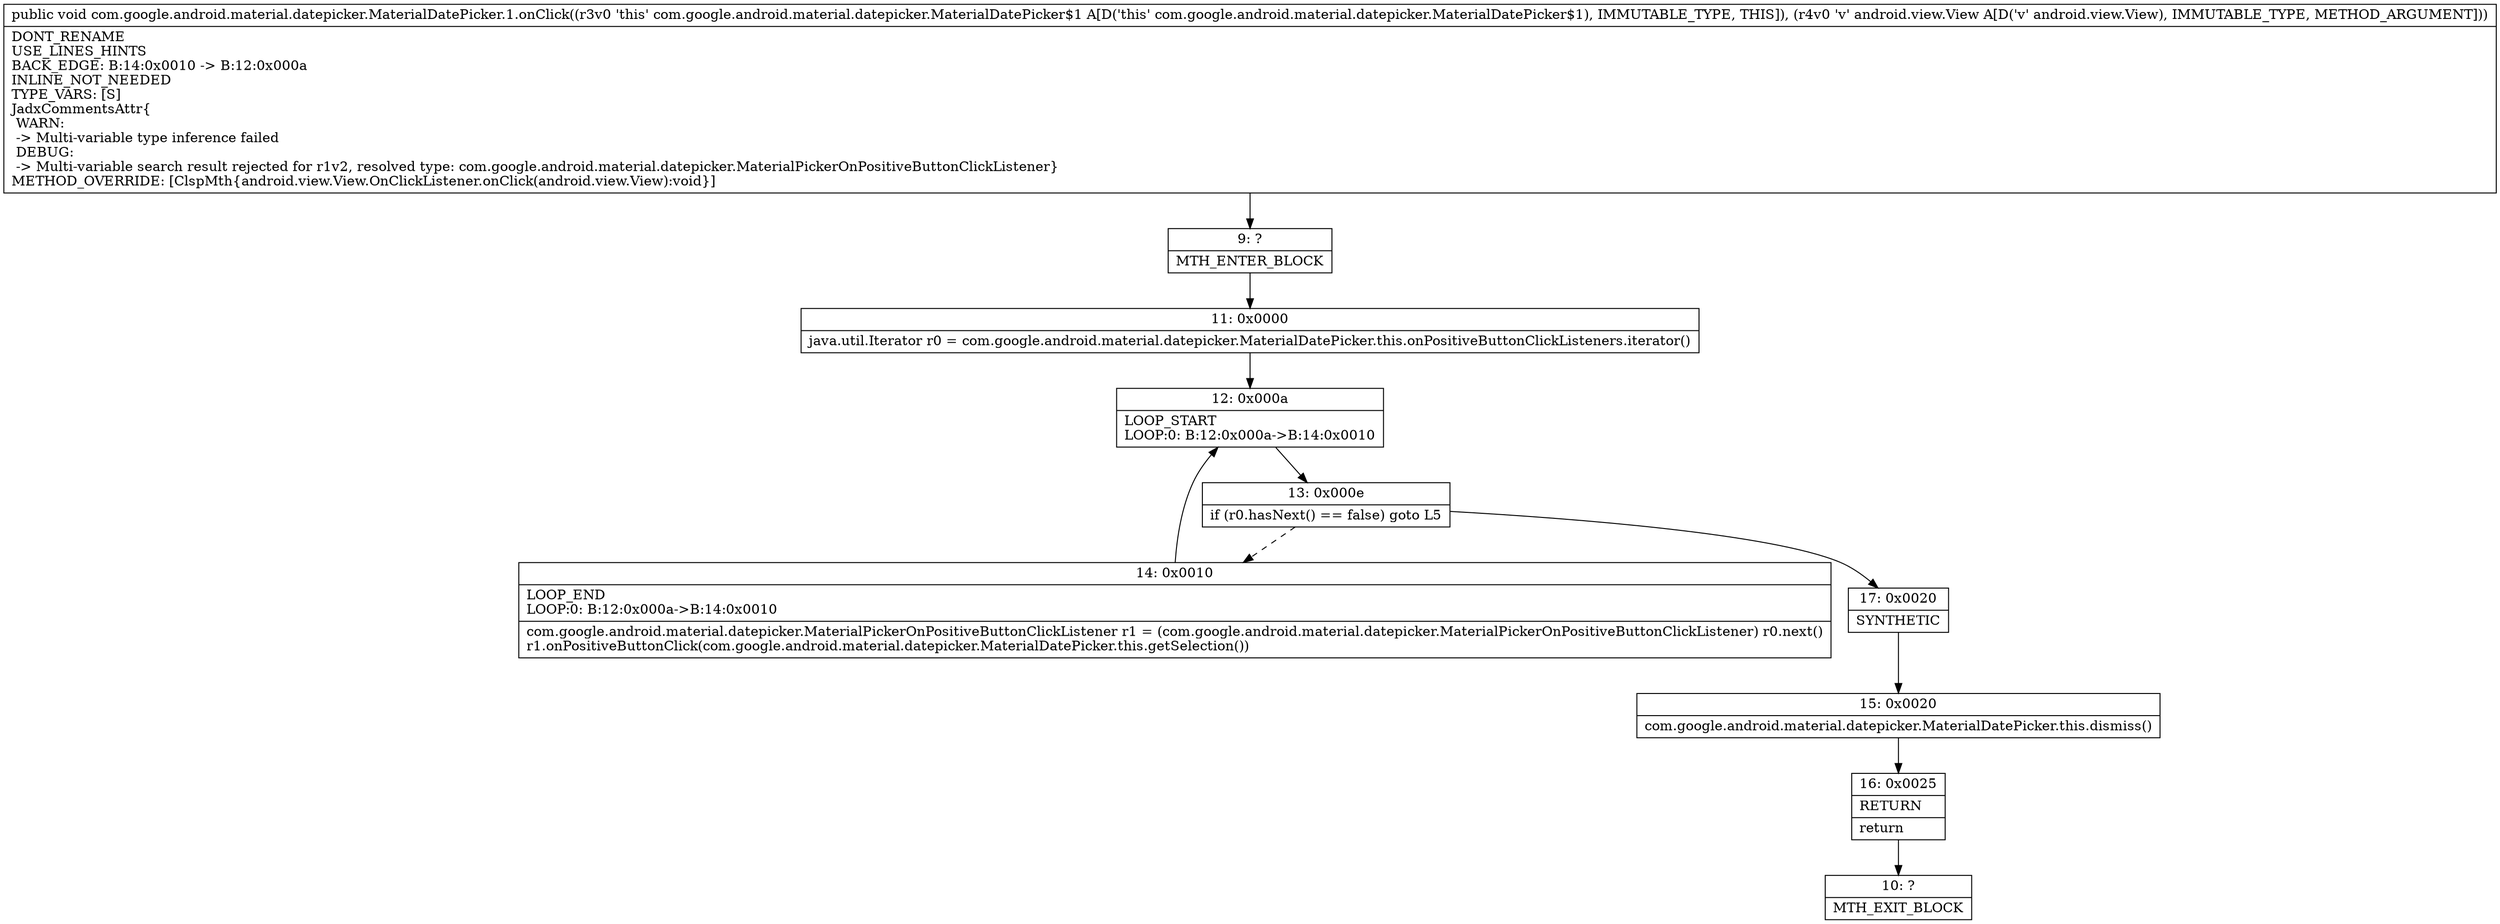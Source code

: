 digraph "CFG forcom.google.android.material.datepicker.MaterialDatePicker.1.onClick(Landroid\/view\/View;)V" {
Node_9 [shape=record,label="{9\:\ ?|MTH_ENTER_BLOCK\l}"];
Node_11 [shape=record,label="{11\:\ 0x0000|java.util.Iterator r0 = com.google.android.material.datepicker.MaterialDatePicker.this.onPositiveButtonClickListeners.iterator()\l}"];
Node_12 [shape=record,label="{12\:\ 0x000a|LOOP_START\lLOOP:0: B:12:0x000a\-\>B:14:0x0010\l}"];
Node_13 [shape=record,label="{13\:\ 0x000e|if (r0.hasNext() == false) goto L5\l}"];
Node_14 [shape=record,label="{14\:\ 0x0010|LOOP_END\lLOOP:0: B:12:0x000a\-\>B:14:0x0010\l|com.google.android.material.datepicker.MaterialPickerOnPositiveButtonClickListener r1 = (com.google.android.material.datepicker.MaterialPickerOnPositiveButtonClickListener) r0.next()\lr1.onPositiveButtonClick(com.google.android.material.datepicker.MaterialDatePicker.this.getSelection())\l}"];
Node_17 [shape=record,label="{17\:\ 0x0020|SYNTHETIC\l}"];
Node_15 [shape=record,label="{15\:\ 0x0020|com.google.android.material.datepicker.MaterialDatePicker.this.dismiss()\l}"];
Node_16 [shape=record,label="{16\:\ 0x0025|RETURN\l|return\l}"];
Node_10 [shape=record,label="{10\:\ ?|MTH_EXIT_BLOCK\l}"];
MethodNode[shape=record,label="{public void com.google.android.material.datepicker.MaterialDatePicker.1.onClick((r3v0 'this' com.google.android.material.datepicker.MaterialDatePicker$1 A[D('this' com.google.android.material.datepicker.MaterialDatePicker$1), IMMUTABLE_TYPE, THIS]), (r4v0 'v' android.view.View A[D('v' android.view.View), IMMUTABLE_TYPE, METHOD_ARGUMENT]))  | DONT_RENAME\lUSE_LINES_HINTS\lBACK_EDGE: B:14:0x0010 \-\> B:12:0x000a\lINLINE_NOT_NEEDED\lTYPE_VARS: [S]\lJadxCommentsAttr\{\l WARN: \l \-\> Multi\-variable type inference failed\l DEBUG: \l \-\> Multi\-variable search result rejected for r1v2, resolved type: com.google.android.material.datepicker.MaterialPickerOnPositiveButtonClickListener\}\lMETHOD_OVERRIDE: [ClspMth\{android.view.View.OnClickListener.onClick(android.view.View):void\}]\l}"];
MethodNode -> Node_9;Node_9 -> Node_11;
Node_11 -> Node_12;
Node_12 -> Node_13;
Node_13 -> Node_14[style=dashed];
Node_13 -> Node_17;
Node_14 -> Node_12;
Node_17 -> Node_15;
Node_15 -> Node_16;
Node_16 -> Node_10;
}

